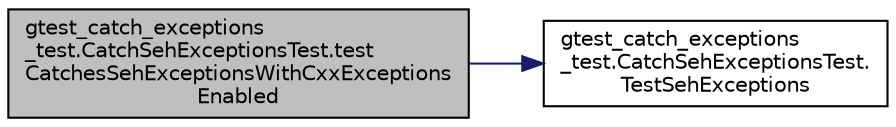 digraph "gtest_catch_exceptions_test.CatchSehExceptionsTest.testCatchesSehExceptionsWithCxxExceptionsEnabled"
{
  edge [fontname="Helvetica",fontsize="10",labelfontname="Helvetica",labelfontsize="10"];
  node [fontname="Helvetica",fontsize="10",shape=record];
  rankdir="LR";
  Node3 [label="gtest_catch_exceptions\l_test.CatchSehExceptionsTest.test\lCatchesSehExceptionsWithCxxExceptions\lEnabled",height=0.2,width=0.4,color="black", fillcolor="grey75", style="filled", fontcolor="black"];
  Node3 -> Node4 [color="midnightblue",fontsize="10",style="solid",fontname="Helvetica"];
  Node4 [label="gtest_catch_exceptions\l_test.CatchSehExceptionsTest.\lTestSehExceptions",height=0.2,width=0.4,color="black", fillcolor="white", style="filled",URL="$dc/dec/classgtest__catch__exceptions__test_1_1_catch_seh_exceptions_test.html#a737bbcc64405854aa8e0aea87ca5850b"];
}
